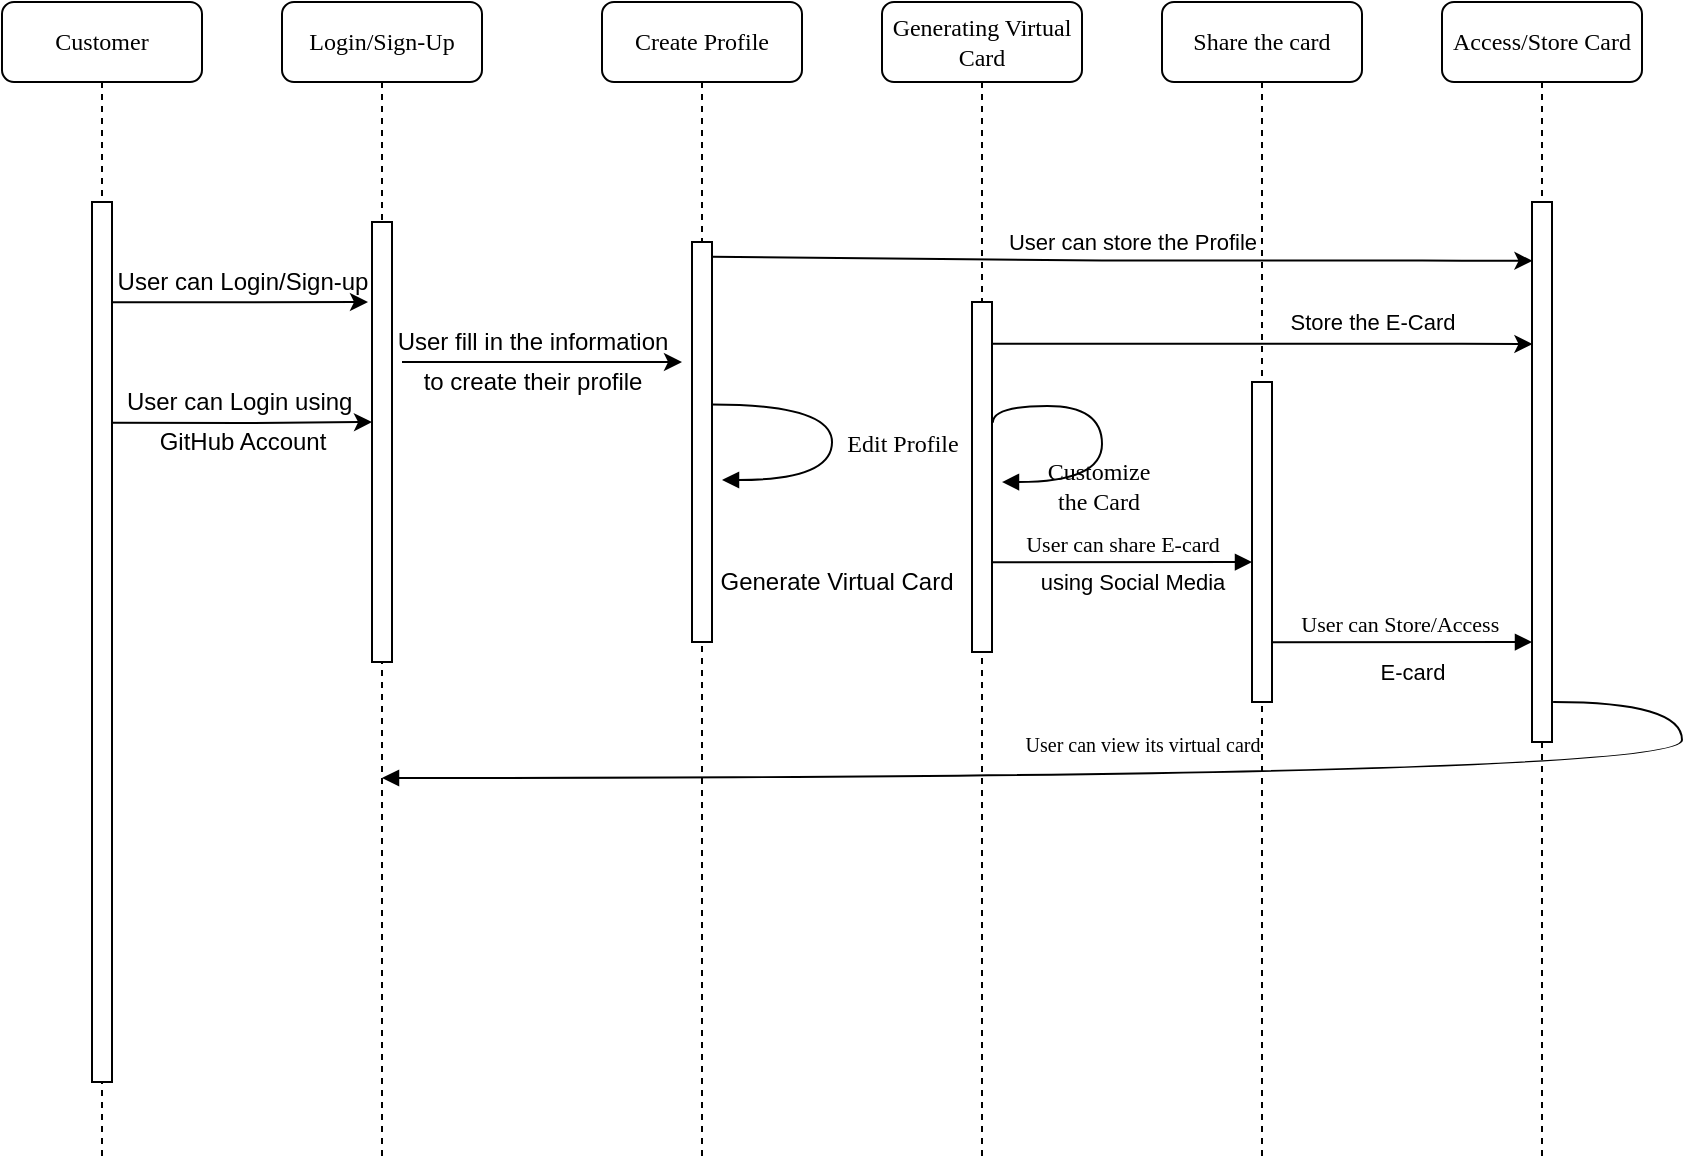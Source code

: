 <mxfile version="13.0.1" type="device"><diagram name="Page-1" id="13e1069c-82ec-6db2-03f1-153e76fe0fe0"><mxGraphModel dx="2031" dy="1019" grid="1" gridSize="10" guides="1" tooltips="1" connect="1" arrows="1" fold="1" page="1" pageScale="1" pageWidth="1100" pageHeight="850" background="#ffffff" math="0" shadow="0"><root><mxCell id="0"/><mxCell id="1" parent="0"/><mxCell id="7baba1c4bc27f4b0-2" value="Login/Sign-Up" style="shape=umlLifeline;perimeter=lifelinePerimeter;whiteSpace=wrap;html=1;container=1;collapsible=0;recursiveResize=0;outlineConnect=0;rounded=1;shadow=0;comic=0;labelBackgroundColor=none;strokeWidth=1;fontFamily=Verdana;fontSize=12;align=center;" parent="1" vertex="1"><mxGeometry x="240" y="80" width="100" height="580" as="geometry"/></mxCell><mxCell id="7baba1c4bc27f4b0-10" value="" style="html=1;points=[];perimeter=orthogonalPerimeter;rounded=0;shadow=0;comic=0;labelBackgroundColor=none;strokeWidth=1;fontFamily=Verdana;fontSize=12;align=center;" parent="7baba1c4bc27f4b0-2" vertex="1"><mxGeometry x="45" y="110" width="10" height="220" as="geometry"/></mxCell><mxCell id="7baba1c4bc27f4b0-3" value="Create Profile" style="shape=umlLifeline;perimeter=lifelinePerimeter;whiteSpace=wrap;html=1;container=1;collapsible=0;recursiveResize=0;outlineConnect=0;rounded=1;shadow=0;comic=0;labelBackgroundColor=none;strokeWidth=1;fontFamily=Verdana;fontSize=12;align=center;" parent="1" vertex="1"><mxGeometry x="400" y="80" width="100" height="580" as="geometry"/></mxCell><mxCell id="7baba1c4bc27f4b0-13" value="" style="html=1;points=[];perimeter=orthogonalPerimeter;rounded=0;shadow=0;comic=0;labelBackgroundColor=none;strokeWidth=1;fontFamily=Verdana;fontSize=12;align=center;" parent="7baba1c4bc27f4b0-3" vertex="1"><mxGeometry x="45" y="120" width="10" height="200" as="geometry"/></mxCell><mxCell id="oDmfyiToIzX5qNYTrS2--22" value="Generate Virtual Card" style="text;html=1;align=center;verticalAlign=middle;resizable=0;points=[];autosize=1;" vertex="1" parent="7baba1c4bc27f4b0-3"><mxGeometry x="52" y="280" width="130" height="20" as="geometry"/></mxCell><mxCell id="7baba1c4bc27f4b0-4" value="Generating Virtual Card" style="shape=umlLifeline;perimeter=lifelinePerimeter;whiteSpace=wrap;html=1;container=1;collapsible=0;recursiveResize=0;outlineConnect=0;rounded=1;shadow=0;comic=0;labelBackgroundColor=none;strokeWidth=1;fontFamily=Verdana;fontSize=12;align=center;" parent="1" vertex="1"><mxGeometry x="540" y="80" width="100" height="580" as="geometry"/></mxCell><mxCell id="7baba1c4bc27f4b0-5" value="Share the card" style="shape=umlLifeline;perimeter=lifelinePerimeter;whiteSpace=wrap;html=1;container=1;collapsible=0;recursiveResize=0;outlineConnect=0;rounded=1;shadow=0;comic=0;labelBackgroundColor=none;strokeWidth=1;fontFamily=Verdana;fontSize=12;align=center;" parent="1" vertex="1"><mxGeometry x="680" y="80" width="100" height="580" as="geometry"/></mxCell><mxCell id="7baba1c4bc27f4b0-6" value="Access/Store Card" style="shape=umlLifeline;perimeter=lifelinePerimeter;whiteSpace=wrap;html=1;container=1;collapsible=0;recursiveResize=0;outlineConnect=0;rounded=1;shadow=0;comic=0;labelBackgroundColor=none;strokeWidth=1;fontFamily=Verdana;fontSize=12;align=center;" parent="1" vertex="1"><mxGeometry x="820" y="80" width="100" height="580" as="geometry"/></mxCell><mxCell id="oDmfyiToIzX5qNYTrS2--26" value="" style="html=1;points=[];perimeter=orthogonalPerimeter;rounded=0;shadow=0;comic=0;labelBackgroundColor=none;strokeWidth=1;fontFamily=Verdana;fontSize=12;align=center;" vertex="1" parent="7baba1c4bc27f4b0-6"><mxGeometry x="45" y="100" width="10" height="270" as="geometry"/></mxCell><mxCell id="7baba1c4bc27f4b0-8" value="Customer" style="shape=umlLifeline;perimeter=lifelinePerimeter;whiteSpace=wrap;html=1;container=1;collapsible=0;recursiveResize=0;outlineConnect=0;rounded=1;shadow=0;comic=0;labelBackgroundColor=none;strokeWidth=1;fontFamily=Verdana;fontSize=12;align=center;" parent="1" vertex="1"><mxGeometry x="100" y="80" width="100" height="580" as="geometry"/></mxCell><mxCell id="7baba1c4bc27f4b0-9" value="" style="html=1;points=[];perimeter=orthogonalPerimeter;rounded=0;shadow=0;comic=0;labelBackgroundColor=none;strokeWidth=1;fontFamily=Verdana;fontSize=12;align=center;" parent="7baba1c4bc27f4b0-8" vertex="1"><mxGeometry x="45" y="100" width="10" height="440" as="geometry"/></mxCell><mxCell id="7baba1c4bc27f4b0-16" value="" style="html=1;points=[];perimeter=orthogonalPerimeter;rounded=0;shadow=0;comic=0;labelBackgroundColor=none;strokeWidth=1;fontFamily=Verdana;fontSize=12;align=center;" parent="1" vertex="1"><mxGeometry x="585" y="230" width="10" height="175" as="geometry"/></mxCell><mxCell id="7baba1c4bc27f4b0-19" value="" style="html=1;points=[];perimeter=orthogonalPerimeter;rounded=0;shadow=0;comic=0;labelBackgroundColor=none;strokeWidth=1;fontFamily=Verdana;fontSize=12;align=center;" parent="1" vertex="1"><mxGeometry x="725" y="270" width="10" height="160" as="geometry"/></mxCell><mxCell id="7baba1c4bc27f4b0-35" value="Customize &lt;br&gt;the Card" style="html=1;verticalAlign=bottom;endArrow=block;labelBackgroundColor=none;fontFamily=Verdana;fontSize=12;elbow=vertical;edgeStyle=orthogonalEdgeStyle;curved=1;entryX=1;entryY=0.286;entryPerimeter=0;exitX=1.038;exitY=0.345;exitPerimeter=0;" parent="1" source="7baba1c4bc27f4b0-16" edge="1"><mxGeometry x="0.298" y="-32" relative="1" as="geometry"><mxPoint x="465" y="230" as="sourcePoint"/><mxPoint x="600" y="320.02" as="targetPoint"/><Array as="points"><mxPoint x="650" y="282"/><mxPoint x="650" y="320"/></Array><mxPoint x="30" y="22" as="offset"/></mxGeometry></mxCell><mxCell id="oDmfyiToIzX5qNYTrS2--3" value="" style="endArrow=classic;html=1;exitX=1.028;exitY=0.114;exitDx=0;exitDy=0;exitPerimeter=0;" edge="1" parent="1" source="7baba1c4bc27f4b0-9"><mxGeometry width="50" height="50" relative="1" as="geometry"><mxPoint x="160" y="230" as="sourcePoint"/><mxPoint x="283" y="230" as="targetPoint"/><Array as="points"/></mxGeometry></mxCell><mxCell id="oDmfyiToIzX5qNYTrS2--7" value="User can Login/Sign-up" style="text;html=1;align=center;verticalAlign=middle;resizable=0;points=[];autosize=1;" vertex="1" parent="1"><mxGeometry x="150" y="210" width="140" height="20" as="geometry"/></mxCell><mxCell id="oDmfyiToIzX5qNYTrS2--10" value="GitHub Account" style="text;html=1;align=center;verticalAlign=middle;resizable=0;points=[];autosize=1;" vertex="1" parent="1"><mxGeometry x="170" y="290" width="100" height="20" as="geometry"/></mxCell><mxCell id="oDmfyiToIzX5qNYTrS2--13" value="User fill in the information" style="text;html=1;align=center;verticalAlign=middle;resizable=0;points=[];autosize=1;" vertex="1" parent="1"><mxGeometry x="290" y="240" width="150" height="20" as="geometry"/></mxCell><mxCell id="oDmfyiToIzX5qNYTrS2--14" value="to create their profile" style="text;html=1;align=center;verticalAlign=middle;resizable=0;points=[];autosize=1;" vertex="1" parent="1"><mxGeometry x="305" y="260" width="120" height="20" as="geometry"/></mxCell><mxCell id="oDmfyiToIzX5qNYTrS2--15" value="" style="endArrow=classic;html=1;exitX=0.972;exitY=0.227;exitDx=0;exitDy=0;exitPerimeter=0;entryX=0.996;entryY=0.975;entryDx=0;entryDy=0;entryPerimeter=0;" edge="1" parent="1"><mxGeometry width="50" height="50" relative="1" as="geometry"><mxPoint x="155.24" y="290.38" as="sourcePoint"/><mxPoint x="285" y="290" as="targetPoint"/><Array as="points"><mxPoint x="230.52" y="290.5"/></Array></mxGeometry></mxCell><mxCell id="oDmfyiToIzX5qNYTrS2--18" value="User can Login using&amp;nbsp;" style="text;html=1;align=center;verticalAlign=middle;resizable=0;points=[];autosize=1;" vertex="1" parent="1"><mxGeometry x="155" y="270" width="130" height="20" as="geometry"/></mxCell><mxCell id="oDmfyiToIzX5qNYTrS2--20" value="" style="endArrow=classic;html=1;" edge="1" parent="1"><mxGeometry width="50" height="50" relative="1" as="geometry"><mxPoint x="300" y="260" as="sourcePoint"/><mxPoint x="440" y="260" as="targetPoint"/></mxGeometry></mxCell><mxCell id="oDmfyiToIzX5qNYTrS2--21" value="Edit Profile" style="html=1;verticalAlign=bottom;endArrow=block;labelBackgroundColor=none;fontFamily=Verdana;fontSize=12;elbow=vertical;edgeStyle=orthogonalEdgeStyle;curved=1;exitX=0.986;exitY=0.406;exitDx=0;exitDy=0;exitPerimeter=0;" edge="1" parent="1" source="7baba1c4bc27f4b0-13"><mxGeometry x="0.281" y="-36" relative="1" as="geometry"><mxPoint x="465" y="281" as="sourcePoint"/><mxPoint x="460" y="319" as="targetPoint"/><Array as="points"><mxPoint x="515" y="281"/><mxPoint x="515" y="319"/></Array><mxPoint x="35" y="27" as="offset"/></mxGeometry></mxCell><mxCell id="oDmfyiToIzX5qNYTrS2--23" value="&lt;font style=&quot;font-size: 11px&quot;&gt;User can share E-card&lt;/font&gt;" style="html=1;verticalAlign=bottom;endArrow=block;entryX=0;entryY=0;labelBackgroundColor=none;fontFamily=Verdana;fontSize=12;edgeStyle=elbowEdgeStyle;elbow=vertical;" edge="1" parent="1"><mxGeometry relative="1" as="geometry"><mxPoint x="595" y="360.143" as="sourcePoint"/><mxPoint x="725" y="360" as="targetPoint"/></mxGeometry></mxCell><mxCell id="oDmfyiToIzX5qNYTrS2--24" value="using Social Media" style="text;html=1;align=center;verticalAlign=middle;resizable=0;points=[];autosize=1;fontSize=11;" vertex="1" parent="1"><mxGeometry x="610" y="360" width="110" height="20" as="geometry"/></mxCell><mxCell id="oDmfyiToIzX5qNYTrS2--25" value="&lt;font style=&quot;font-size: 11px&quot;&gt;User can Store/Access&amp;nbsp;&lt;/font&gt;" style="html=1;verticalAlign=bottom;endArrow=block;entryX=0;entryY=0;labelBackgroundColor=none;fontFamily=Verdana;fontSize=12;edgeStyle=elbowEdgeStyle;elbow=vertical;" edge="1" parent="1"><mxGeometry relative="1" as="geometry"><mxPoint x="735" y="400.143" as="sourcePoint"/><mxPoint x="865" y="400" as="targetPoint"/></mxGeometry></mxCell><mxCell id="oDmfyiToIzX5qNYTrS2--28" value="E-card" style="text;html=1;align=center;verticalAlign=middle;resizable=0;points=[];autosize=1;fontSize=11;" vertex="1" parent="1"><mxGeometry x="780" y="405" width="50" height="20" as="geometry"/></mxCell><mxCell id="oDmfyiToIzX5qNYTrS2--31" value="" style="endArrow=classic;html=1;fontSize=11;verticalAlign=top;entryX=0.021;entryY=0.109;entryDx=0;entryDy=0;entryPerimeter=0;exitX=0.986;exitY=0.037;exitDx=0;exitDy=0;exitPerimeter=0;" edge="1" parent="1" source="7baba1c4bc27f4b0-13" target="oDmfyiToIzX5qNYTrS2--26"><mxGeometry width="50" height="50" relative="1" as="geometry"><mxPoint x="460" y="209" as="sourcePoint"/><mxPoint x="860" y="209" as="targetPoint"/><Array as="points"><mxPoint x="660" y="209.31"/><mxPoint x="820" y="209.31"/></Array></mxGeometry></mxCell><mxCell id="oDmfyiToIzX5qNYTrS2--32" value="User can store the Profile" style="text;html=1;align=center;verticalAlign=middle;resizable=0;points=[];autosize=1;fontSize=11;" vertex="1" parent="1"><mxGeometry x="595" y="190" width="140" height="20" as="geometry"/></mxCell><mxCell id="oDmfyiToIzX5qNYTrS2--33" value="" style="endArrow=classic;html=1;fontSize=11;verticalAlign=top;entryX=0.021;entryY=0.109;entryDx=0;entryDy=0;entryPerimeter=0;exitX=0.986;exitY=0.119;exitDx=0;exitDy=0;exitPerimeter=0;" edge="1" parent="1" source="7baba1c4bc27f4b0-16"><mxGeometry width="50" height="50" relative="1" as="geometry"><mxPoint x="600" y="251" as="sourcePoint"/><mxPoint x="865.21" y="251.01" as="targetPoint"/><Array as="points"><mxPoint x="660" y="250.89"/><mxPoint x="820" y="250.89"/></Array></mxGeometry></mxCell><mxCell id="oDmfyiToIzX5qNYTrS2--34" value="Store the E-Card" style="text;html=1;align=center;verticalAlign=middle;resizable=0;points=[];autosize=1;fontSize=11;" vertex="1" parent="1"><mxGeometry x="735" y="230" width="100" height="20" as="geometry"/></mxCell><mxCell id="oDmfyiToIzX5qNYTrS2--35" value="&lt;font style=&quot;font-size: 10px&quot;&gt;User can view its virtual card&lt;/font&gt;" style="html=1;verticalAlign=bottom;endArrow=block;labelBackgroundColor=none;fontFamily=Verdana;fontSize=12;elbow=vertical;edgeStyle=orthogonalEdgeStyle;curved=1;exitX=1.055;exitY=0.926;exitDx=0;exitDy=0;exitPerimeter=0;" edge="1" parent="1" source="oDmfyiToIzX5qNYTrS2--26" target="7baba1c4bc27f4b0-2"><mxGeometry x="-0.01" y="-8" relative="1" as="geometry"><mxPoint x="880.0" y="430.03" as="sourcePoint"/><mxPoint x="885.14" y="467.83" as="targetPoint"/><Array as="points"><mxPoint x="940" y="430"/><mxPoint x="940" y="468"/></Array><mxPoint as="offset"/></mxGeometry></mxCell></root></mxGraphModel></diagram></mxfile>